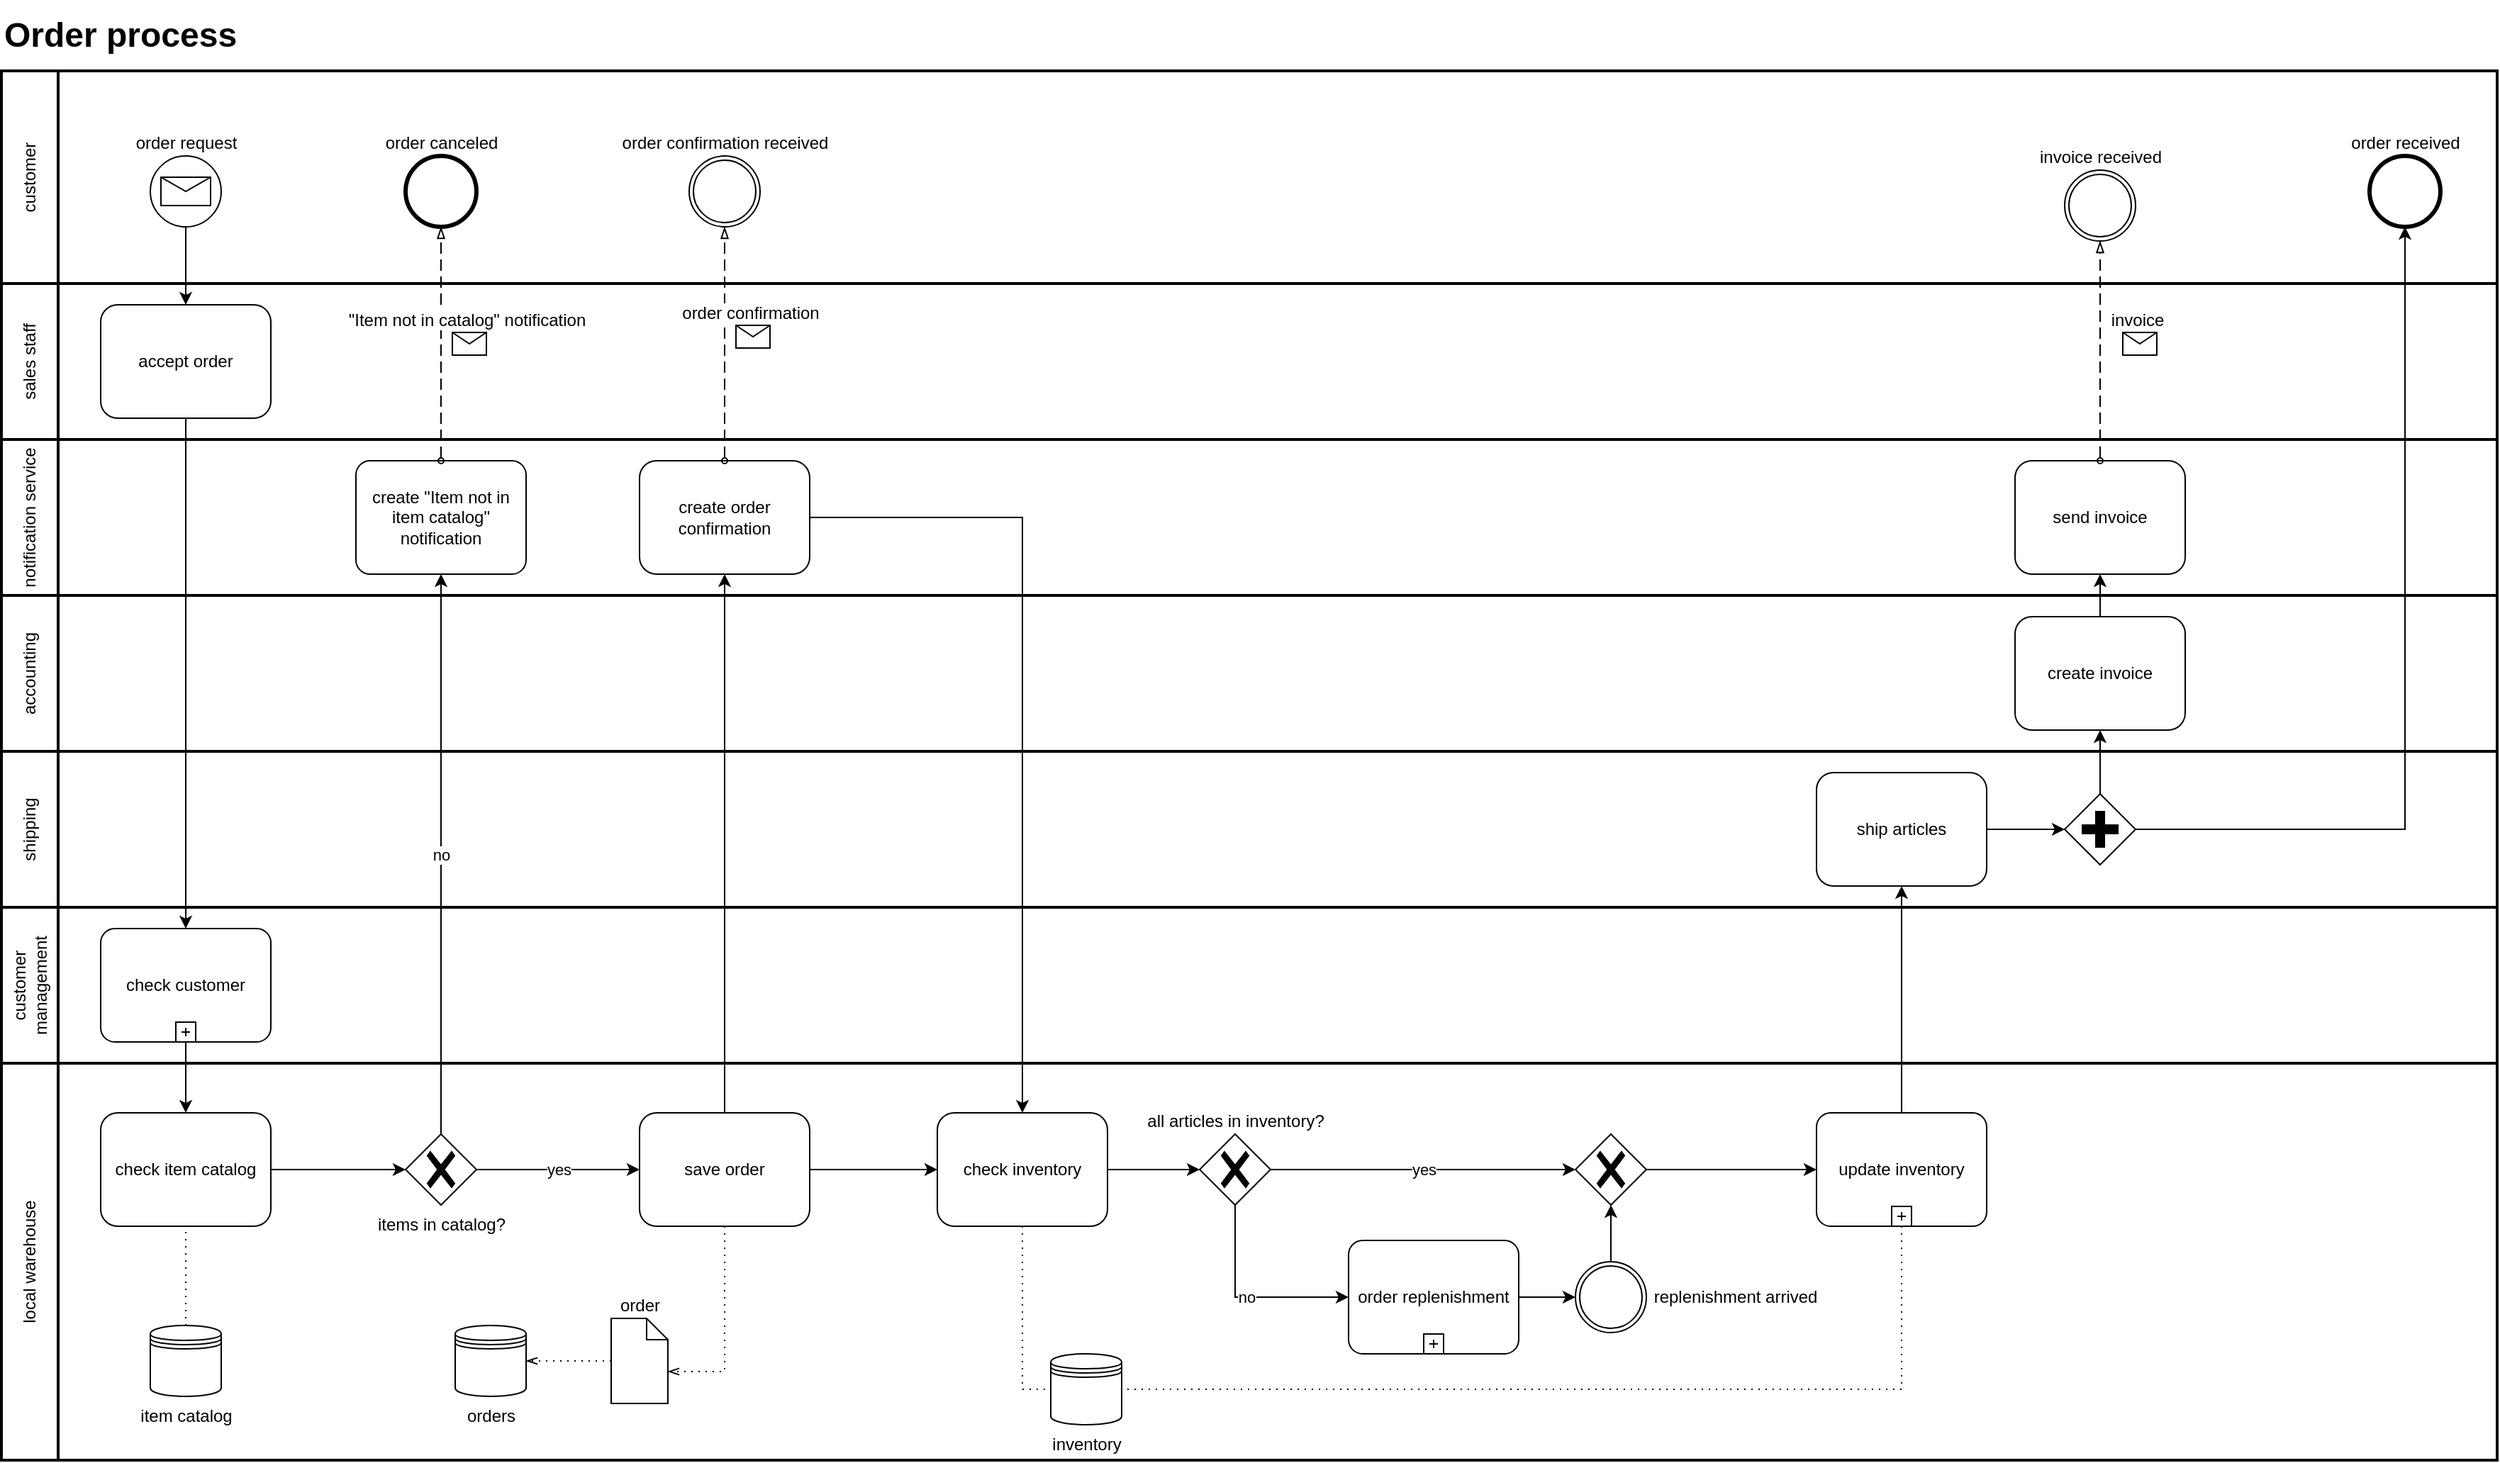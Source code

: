 <mxfile version="23.1.5" type="device">
  <diagram name="Page-1" id="hzpra2lofDzAdFRERjlR">
    <mxGraphModel dx="2333" dy="1380" grid="1" gridSize="10" guides="1" tooltips="1" connect="1" arrows="1" fold="1" page="1" pageScale="1" pageWidth="827" pageHeight="1169" math="0" shadow="0">
      <root>
        <mxCell id="0" />
        <mxCell id="1" parent="0" />
        <mxCell id="yxxhoaD4eO6ZaPYa3Uak-2" value="accounting" style="swimlane;html=1;startSize=40;fontStyle=0;collapsible=0;horizontal=0;swimlaneLine=1;swimlaneFillColor=#ffffff;strokeWidth=2;whiteSpace=wrap;" parent="1" vertex="1">
          <mxGeometry x="30" y="540" width="1760" height="110" as="geometry" />
        </mxCell>
        <mxCell id="qseJRWOYaKlsRWUmHyyh-34" value="create invoice" style="html=1;whiteSpace=wrap;rounded=1;" parent="yxxhoaD4eO6ZaPYa3Uak-2" vertex="1">
          <mxGeometry x="1420" y="15" width="120" height="80" as="geometry" />
        </mxCell>
        <mxCell id="yxxhoaD4eO6ZaPYa3Uak-7" value="customer management" style="swimlane;html=1;startSize=40;fontStyle=0;collapsible=0;horizontal=0;swimlaneLine=1;swimlaneFillColor=#ffffff;strokeWidth=2;whiteSpace=wrap;" parent="1" vertex="1">
          <mxGeometry x="30" y="760" width="1760" height="110" as="geometry" />
        </mxCell>
        <mxCell id="qseJRWOYaKlsRWUmHyyh-20" value="check customer" style="points=[[0.25,0,0],[0.5,0,0],[0.75,0,0],[1,0.25,0],[1,0.5,0],[1,0.75,0],[0.75,1,0],[0.5,1,0],[0.25,1,0],[0,0.75,0],[0,0.5,0],[0,0.25,0]];shape=mxgraph.bpmn.task;whiteSpace=wrap;rectStyle=rounded;size=10;html=1;container=1;expand=0;collapsible=0;taskMarker=abstract;isLoopSub=1;" parent="yxxhoaD4eO6ZaPYa3Uak-7" vertex="1">
          <mxGeometry x="70" y="15" width="120" height="80" as="geometry" />
        </mxCell>
        <mxCell id="yxxhoaD4eO6ZaPYa3Uak-5" value="shipping" style="swimlane;html=1;startSize=40;fontStyle=0;collapsible=0;horizontal=0;swimlaneLine=1;swimlaneFillColor=#ffffff;strokeWidth=2;whiteSpace=wrap;" parent="1" vertex="1">
          <mxGeometry x="30" y="650" width="1760" height="110" as="geometry" />
        </mxCell>
        <mxCell id="qseJRWOYaKlsRWUmHyyh-18" value="ship articles" style="html=1;whiteSpace=wrap;rounded=1;" parent="yxxhoaD4eO6ZaPYa3Uak-5" vertex="1">
          <mxGeometry x="1280" y="15" width="120" height="80" as="geometry" />
        </mxCell>
        <mxCell id="_lNKXiJvBvEVK6ei5fl--7" value="" style="points=[[0.25,0.25,0],[0.5,0,0],[0.75,0.25,0],[1,0.5,0],[0.75,0.75,0],[0.5,1,0],[0.25,0.75,0],[0,0.5,0]];shape=mxgraph.bpmn.gateway2;html=1;verticalLabelPosition=bottom;labelBackgroundColor=#ffffff;verticalAlign=top;align=center;perimeter=rhombusPerimeter;outlineConnect=0;outline=none;symbol=none;gwType=parallel;" vertex="1" parent="yxxhoaD4eO6ZaPYa3Uak-5">
          <mxGeometry x="1455" y="30" width="50" height="50" as="geometry" />
        </mxCell>
        <mxCell id="_lNKXiJvBvEVK6ei5fl--9" style="edgeStyle=orthogonalEdgeStyle;rounded=0;orthogonalLoop=1;jettySize=auto;html=1;exitX=1;exitY=0.5;exitDx=0;exitDy=0;entryX=0;entryY=0.5;entryDx=0;entryDy=0;entryPerimeter=0;" edge="1" parent="yxxhoaD4eO6ZaPYa3Uak-5" source="qseJRWOYaKlsRWUmHyyh-18" target="_lNKXiJvBvEVK6ei5fl--7">
          <mxGeometry relative="1" as="geometry" />
        </mxCell>
        <mxCell id="yxxhoaD4eO6ZaPYa3Uak-1" value="notification service" style="swimlane;html=1;startSize=40;fontStyle=0;collapsible=0;horizontal=0;swimlaneLine=1;swimlaneFillColor=#ffffff;strokeWidth=2;whiteSpace=wrap;" parent="1" vertex="1">
          <mxGeometry x="30" y="430" width="1760" height="110" as="geometry" />
        </mxCell>
        <mxCell id="qseJRWOYaKlsRWUmHyyh-61" value="create &quot;Item not in item catalog&quot; notification" style="points=[[0.25,0,0],[0.5,0,0],[0.75,0,0],[1,0.25,0],[1,0.5,0],[1,0.75,0],[0.75,1,0],[0.5,1,0],[0.25,1,0],[0,0.75,0],[0,0.5,0],[0,0.25,0]];shape=mxgraph.bpmn.task;whiteSpace=wrap;rectStyle=rounded;size=10;html=1;container=1;expand=0;collapsible=0;taskMarker=abstract;" parent="yxxhoaD4eO6ZaPYa3Uak-1" vertex="1">
          <mxGeometry x="250" y="15" width="120" height="80" as="geometry" />
        </mxCell>
        <mxCell id="qseJRWOYaKlsRWUmHyyh-46" value="create order confirmation" style="shape=ext;rounded=1;html=1;whiteSpace=wrap;" parent="yxxhoaD4eO6ZaPYa3Uak-1" vertex="1">
          <mxGeometry x="450" y="15" width="120" height="80" as="geometry" />
        </mxCell>
        <mxCell id="yxxhoaD4eO6ZaPYa3Uak-3" value="send invoice" style="html=1;whiteSpace=wrap;rounded=1;" parent="yxxhoaD4eO6ZaPYa3Uak-1" vertex="1">
          <mxGeometry x="1420" y="15" width="120" height="80" as="geometry" />
        </mxCell>
        <mxCell id="qseJRWOYaKlsRWUmHyyh-8" value="local warehouse" style="swimlane;html=1;startSize=40;fontStyle=0;collapsible=0;horizontal=0;swimlaneLine=1;swimlaneFillColor=#ffffff;strokeWidth=2;whiteSpace=wrap;" parent="1" vertex="1">
          <mxGeometry x="30" y="870" width="1760" height="280" as="geometry" />
        </mxCell>
        <mxCell id="yxxhoaD4eO6ZaPYa3Uak-17" value="" style="edgeStyle=orthogonalEdgeStyle;rounded=0;orthogonalLoop=1;jettySize=auto;html=1;" parent="qseJRWOYaKlsRWUmHyyh-8" source="qseJRWOYaKlsRWUmHyyh-10" target="qseJRWOYaKlsRWUmHyyh-12" edge="1">
          <mxGeometry relative="1" as="geometry" />
        </mxCell>
        <mxCell id="qseJRWOYaKlsRWUmHyyh-10" value="save order" style="shape=ext;rounded=1;html=1;whiteSpace=wrap;" parent="qseJRWOYaKlsRWUmHyyh-8" vertex="1">
          <mxGeometry x="450" y="35" width="120" height="80" as="geometry" />
        </mxCell>
        <mxCell id="qseJRWOYaKlsRWUmHyyh-11" value="" style="edgeStyle=orthogonalEdgeStyle;rounded=0;orthogonalLoop=1;jettySize=auto;html=1;" parent="qseJRWOYaKlsRWUmHyyh-8" source="qseJRWOYaKlsRWUmHyyh-12" target="qseJRWOYaKlsRWUmHyyh-21" edge="1">
          <mxGeometry relative="1" as="geometry" />
        </mxCell>
        <mxCell id="qseJRWOYaKlsRWUmHyyh-12" value="check inventory" style="shape=ext;rounded=1;html=1;whiteSpace=wrap;" parent="qseJRWOYaKlsRWUmHyyh-8" vertex="1">
          <mxGeometry x="660" y="35" width="120" height="80" as="geometry" />
        </mxCell>
        <mxCell id="yxxhoaD4eO6ZaPYa3Uak-12" value="" style="edgeStyle=orthogonalEdgeStyle;rounded=0;orthogonalLoop=1;jettySize=auto;html=1;" parent="qseJRWOYaKlsRWUmHyyh-8" source="qseJRWOYaKlsRWUmHyyh-14" target="qseJRWOYaKlsRWUmHyyh-16" edge="1">
          <mxGeometry relative="1" as="geometry" />
        </mxCell>
        <mxCell id="qseJRWOYaKlsRWUmHyyh-14" value="check item catalog" style="shape=ext;rounded=1;html=1;whiteSpace=wrap;" parent="qseJRWOYaKlsRWUmHyyh-8" vertex="1">
          <mxGeometry x="70" y="35" width="120" height="80" as="geometry" />
        </mxCell>
        <mxCell id="qseJRWOYaKlsRWUmHyyh-15" value="item catalog" style="shape=datastore;html=1;labelPosition=center;verticalLabelPosition=bottom;align=center;verticalAlign=top;" parent="qseJRWOYaKlsRWUmHyyh-8" vertex="1">
          <mxGeometry x="105" y="185" width="50" height="50" as="geometry" />
        </mxCell>
        <mxCell id="yxxhoaD4eO6ZaPYa3Uak-14" value="yes" style="edgeStyle=orthogonalEdgeStyle;rounded=0;orthogonalLoop=1;jettySize=auto;html=1;" parent="qseJRWOYaKlsRWUmHyyh-8" source="qseJRWOYaKlsRWUmHyyh-16" target="qseJRWOYaKlsRWUmHyyh-10" edge="1">
          <mxGeometry relative="1" as="geometry" />
        </mxCell>
        <mxCell id="qseJRWOYaKlsRWUmHyyh-16" value="items in catalog?" style="points=[[0.25,0.25,0],[0.5,0,0],[0.75,0.25,0],[1,0.5,0],[0.75,0.75,0],[0.5,1,0],[0.25,0.75,0],[0,0.5,0]];shape=mxgraph.bpmn.gateway2;html=1;verticalLabelPosition=bottom;labelBackgroundColor=#ffffff;verticalAlign=top;align=center;perimeter=rhombusPerimeter;outlineConnect=0;outline=none;symbol=none;gwType=exclusive;labelPosition=center;" parent="qseJRWOYaKlsRWUmHyyh-8" vertex="1">
          <mxGeometry x="285" y="50" width="50" height="50" as="geometry" />
        </mxCell>
        <mxCell id="_lNKXiJvBvEVK6ei5fl--1" value="yes" style="edgeStyle=orthogonalEdgeStyle;rounded=0;orthogonalLoop=1;jettySize=auto;html=1;exitX=1;exitY=0.5;exitDx=0;exitDy=0;exitPerimeter=0;" edge="1" parent="qseJRWOYaKlsRWUmHyyh-8" source="qseJRWOYaKlsRWUmHyyh-21" target="qseJRWOYaKlsRWUmHyyh-23">
          <mxGeometry relative="1" as="geometry" />
        </mxCell>
        <mxCell id="qseJRWOYaKlsRWUmHyyh-21" value="all articles in inventory?" style="points=[[0.25,0.25,0],[0.5,0,0],[0.75,0.25,0],[1,0.5,0],[0.75,0.75,0],[0.5,1,0],[0.25,0.75,0],[0,0.5,0]];shape=mxgraph.bpmn.gateway2;html=1;verticalLabelPosition=top;labelBackgroundColor=#ffffff;verticalAlign=bottom;align=center;perimeter=rhombusPerimeter;outlineConnect=0;outline=none;symbol=none;gwType=exclusive;labelPosition=center;" parent="qseJRWOYaKlsRWUmHyyh-8" vertex="1">
          <mxGeometry x="845" y="50" width="50" height="50" as="geometry" />
        </mxCell>
        <mxCell id="qseJRWOYaKlsRWUmHyyh-25" value="order replenishment" style="points=[[0.25,0,0],[0.5,0,0],[0.75,0,0],[1,0.25,0],[1,0.5,0],[1,0.75,0],[0.75,1,0],[0.5,1,0],[0.25,1,0],[0,0.75,0],[0,0.5,0],[0,0.25,0]];shape=mxgraph.bpmn.task;whiteSpace=wrap;rectStyle=rounded;size=10;html=1;container=1;expand=0;collapsible=0;taskMarker=abstract;isLoopSub=1;" parent="qseJRWOYaKlsRWUmHyyh-8" vertex="1">
          <mxGeometry x="950" y="125" width="120" height="80" as="geometry" />
        </mxCell>
        <mxCell id="qseJRWOYaKlsRWUmHyyh-26" value="no" style="edgeStyle=orthogonalEdgeStyle;rounded=0;html=1;jettySize=auto;orthogonalLoop=1;entryX=0;entryY=0.5;entryDx=0;entryDy=0;entryPerimeter=0;exitX=0.5;exitY=1;exitDx=0;exitDy=0;exitPerimeter=0;" parent="qseJRWOYaKlsRWUmHyyh-8" source="qseJRWOYaKlsRWUmHyyh-21" target="qseJRWOYaKlsRWUmHyyh-25" edge="1">
          <mxGeometry relative="1" as="geometry">
            <mxPoint x="880" y="100" as="sourcePoint" />
            <mxPoint x="415" y="520.0" as="targetPoint" />
            <Array as="points" />
          </mxGeometry>
        </mxCell>
        <mxCell id="qseJRWOYaKlsRWUmHyyh-28" value="&amp;nbsp;replenishment arrived" style="points=[[0.145,0.145,0],[0.5,0,0],[0.855,0.145,0],[1,0.5,0],[0.855,0.855,0],[0.5,1,0],[0.145,0.855,0],[0,0.5,0]];shape=mxgraph.bpmn.event;html=1;verticalLabelPosition=middle;labelBackgroundColor=#ffffff;verticalAlign=middle;align=left;perimeter=ellipsePerimeter;outlineConnect=0;aspect=fixed;outline=throwing;symbol=general;labelPosition=right;" parent="qseJRWOYaKlsRWUmHyyh-8" vertex="1">
          <mxGeometry x="1110" y="140" width="50" height="50" as="geometry" />
        </mxCell>
        <mxCell id="qseJRWOYaKlsRWUmHyyh-29" style="edgeStyle=orthogonalEdgeStyle;rounded=0;html=1;jettySize=auto;orthogonalLoop=1;exitX=1;exitY=0.5;exitDx=0;exitDy=0;exitPerimeter=0;entryX=0;entryY=0.5;entryDx=0;entryDy=0;entryPerimeter=0;" parent="qseJRWOYaKlsRWUmHyyh-8" source="qseJRWOYaKlsRWUmHyyh-25" target="qseJRWOYaKlsRWUmHyyh-28" edge="1">
          <mxGeometry relative="1" as="geometry">
            <mxPoint x="550" y="680" as="sourcePoint" />
            <mxPoint x="595" y="865" as="targetPoint" />
          </mxGeometry>
        </mxCell>
        <mxCell id="qseJRWOYaKlsRWUmHyyh-35" value="update inventory" style="points=[[0.25,0,0],[0.5,0,0],[0.75,0,0],[1,0.25,0],[1,0.5,0],[1,0.75,0],[0.75,1,0],[0.5,1,0],[0.25,1,0],[0,0.75,0],[0,0.5,0],[0,0.25,0]];shape=mxgraph.bpmn.task;whiteSpace=wrap;rectStyle=rounded;size=10;html=1;container=1;expand=0;collapsible=0;taskMarker=abstract;isLoopSub=1;" parent="qseJRWOYaKlsRWUmHyyh-8" vertex="1">
          <mxGeometry x="1280" y="35" width="120" height="80" as="geometry" />
        </mxCell>
        <mxCell id="qseJRWOYaKlsRWUmHyyh-36" value="orders" style="shape=datastore;html=1;labelPosition=center;verticalLabelPosition=bottom;align=center;verticalAlign=top;" parent="qseJRWOYaKlsRWUmHyyh-8" vertex="1">
          <mxGeometry x="320" y="185" width="50" height="50" as="geometry" />
        </mxCell>
        <mxCell id="qseJRWOYaKlsRWUmHyyh-37" value="order" style="shape=mxgraph.bpmn.data;labelPosition=center;verticalLabelPosition=top;align=center;verticalAlign=bottom;size=15;html=1;" parent="qseJRWOYaKlsRWUmHyyh-8" vertex="1">
          <mxGeometry x="430" y="180" width="40" height="60" as="geometry" />
        </mxCell>
        <mxCell id="qseJRWOYaKlsRWUmHyyh-49" value="" style="edgeStyle=elbowEdgeStyle;fontSize=12;html=1;endFill=0;startFill=0;endSize=6;startSize=6;dashed=1;dashPattern=1 4;endArrow=none;startArrow=none;rounded=0;exitX=0.5;exitY=0;exitDx=0;exitDy=0;entryX=0.5;entryY=1;entryDx=0;entryDy=0;" parent="qseJRWOYaKlsRWUmHyyh-8" source="qseJRWOYaKlsRWUmHyyh-15" target="qseJRWOYaKlsRWUmHyyh-14" edge="1">
          <mxGeometry width="160" relative="1" as="geometry">
            <mxPoint x="260" y="-30" as="sourcePoint" />
            <mxPoint x="150" y="-130" as="targetPoint" />
          </mxGeometry>
        </mxCell>
        <mxCell id="qseJRWOYaKlsRWUmHyyh-66" value="inventory" style="shape=datastore;html=1;labelPosition=center;verticalLabelPosition=bottom;align=center;verticalAlign=top;" parent="qseJRWOYaKlsRWUmHyyh-8" vertex="1">
          <mxGeometry x="740" y="205" width="50" height="50" as="geometry" />
        </mxCell>
        <mxCell id="qseJRWOYaKlsRWUmHyyh-71" value="" style="edgeStyle=elbowEdgeStyle;fontSize=12;html=1;endFill=0;startFill=0;endSize=6;startSize=6;dashed=1;dashPattern=1 4;endArrow=none;startArrow=none;rounded=0;entryX=0;entryY=0.5;entryDx=0;entryDy=0;exitX=0.5;exitY=1;exitDx=0;exitDy=0;labelPosition=left;verticalLabelPosition=middle;align=right;verticalAlign=middle;" parent="qseJRWOYaKlsRWUmHyyh-8" source="qseJRWOYaKlsRWUmHyyh-12" target="qseJRWOYaKlsRWUmHyyh-66" edge="1">
          <mxGeometry width="160" relative="1" as="geometry">
            <mxPoint x="760" y="110" as="sourcePoint" />
            <mxPoint x="950" y="80" as="targetPoint" />
            <Array as="points">
              <mxPoint x="720" y="170" />
            </Array>
          </mxGeometry>
        </mxCell>
        <mxCell id="qseJRWOYaKlsRWUmHyyh-72" value="" style="edgeStyle=elbowEdgeStyle;fontSize=12;html=1;endFill=0;startFill=0;endSize=6;startSize=6;dashed=1;dashPattern=1 4;endArrow=none;startArrow=none;rounded=0;exitX=0.5;exitY=1;exitDx=0;exitDy=0;exitPerimeter=0;entryX=1;entryY=0.5;entryDx=0;entryDy=0;" parent="qseJRWOYaKlsRWUmHyyh-8" source="qseJRWOYaKlsRWUmHyyh-35" target="qseJRWOYaKlsRWUmHyyh-66" edge="1">
          <mxGeometry width="160" relative="1" as="geometry">
            <mxPoint x="890" y="80" as="sourcePoint" />
            <mxPoint x="1170" y="80" as="targetPoint" />
            <Array as="points">
              <mxPoint x="1340" y="180" />
              <mxPoint x="1320" y="240" />
              <mxPoint x="1460" y="160" />
            </Array>
          </mxGeometry>
        </mxCell>
        <mxCell id="yxxhoaD4eO6ZaPYa3Uak-15" value="" style="edgeStyle=elbowEdgeStyle;fontSize=12;html=1;endFill=0;startFill=0;endSize=6;startSize=6;dashed=1;dashPattern=1 4;endArrow=openThin;startArrow=none;rounded=0;exitX=0.5;exitY=1;exitDx=0;exitDy=0;entryX=0;entryY=0;entryDx=40;entryDy=37.5;entryPerimeter=0;" parent="qseJRWOYaKlsRWUmHyyh-8" source="qseJRWOYaKlsRWUmHyyh-10" target="qseJRWOYaKlsRWUmHyyh-37" edge="1">
          <mxGeometry width="160" relative="1" as="geometry">
            <mxPoint x="530" y="170" as="sourcePoint" />
            <mxPoint x="690" y="170" as="targetPoint" />
            <Array as="points">
              <mxPoint x="510" y="170" />
            </Array>
          </mxGeometry>
        </mxCell>
        <mxCell id="yxxhoaD4eO6ZaPYa3Uak-16" value="" style="edgeStyle=elbowEdgeStyle;fontSize=12;html=1;endFill=0;startFill=0;endSize=6;startSize=6;dashed=1;dashPattern=1 4;endArrow=openThin;startArrow=none;rounded=0;exitX=0;exitY=0.5;exitDx=0;exitDy=0;exitPerimeter=0;entryX=1;entryY=0.5;entryDx=0;entryDy=0;" parent="qseJRWOYaKlsRWUmHyyh-8" source="qseJRWOYaKlsRWUmHyyh-37" target="qseJRWOYaKlsRWUmHyyh-36" edge="1">
          <mxGeometry width="160" relative="1" as="geometry">
            <mxPoint x="170" y="220" as="sourcePoint" />
            <mxPoint x="370" y="240" as="targetPoint" />
          </mxGeometry>
        </mxCell>
        <mxCell id="qseJRWOYaKlsRWUmHyyh-23" value="" style="points=[[0.25,0.25,0],[0.5,0,0],[0.75,0.25,0],[1,0.5,0],[0.75,0.75,0],[0.5,1,0],[0.25,0.75,0],[0,0.5,0]];shape=mxgraph.bpmn.gateway2;html=1;verticalLabelPosition=top;labelBackgroundColor=#ffffff;verticalAlign=bottom;align=center;perimeter=rhombusPerimeter;outlineConnect=0;outline=none;symbol=none;gwType=exclusive;labelPosition=center;" parent="qseJRWOYaKlsRWUmHyyh-8" vertex="1">
          <mxGeometry x="1110" y="50" width="50" height="50" as="geometry" />
        </mxCell>
        <mxCell id="qseJRWOYaKlsRWUmHyyh-27" value="" style="edgeStyle=orthogonalEdgeStyle;rounded=0;orthogonalLoop=1;jettySize=auto;html=1;exitX=0.5;exitY=0;exitDx=0;exitDy=0;exitPerimeter=0;entryX=0.5;entryY=1;entryDx=0;entryDy=0;entryPerimeter=0;" parent="qseJRWOYaKlsRWUmHyyh-8" source="qseJRWOYaKlsRWUmHyyh-28" target="qseJRWOYaKlsRWUmHyyh-23" edge="1">
          <mxGeometry relative="1" as="geometry" />
        </mxCell>
        <mxCell id="_lNKXiJvBvEVK6ei5fl--2" style="edgeStyle=orthogonalEdgeStyle;rounded=0;orthogonalLoop=1;jettySize=auto;html=1;exitX=1;exitY=0.5;exitDx=0;exitDy=0;exitPerimeter=0;entryX=0;entryY=0.5;entryDx=0;entryDy=0;entryPerimeter=0;" edge="1" parent="qseJRWOYaKlsRWUmHyyh-8" source="qseJRWOYaKlsRWUmHyyh-23" target="qseJRWOYaKlsRWUmHyyh-35">
          <mxGeometry relative="1" as="geometry" />
        </mxCell>
        <mxCell id="qseJRWOYaKlsRWUmHyyh-1" value="sales staff" style="swimlane;html=1;startSize=40;fontStyle=0;collapsible=0;horizontal=0;swimlaneLine=1;swimlaneFillColor=#ffffff;strokeWidth=2;whiteSpace=wrap;" parent="1" vertex="1">
          <mxGeometry x="30" y="320" width="1760" height="110" as="geometry" />
        </mxCell>
        <mxCell id="qseJRWOYaKlsRWUmHyyh-2" value="accept order" style="shape=ext;rounded=1;html=1;whiteSpace=wrap;" parent="qseJRWOYaKlsRWUmHyyh-1" vertex="1">
          <mxGeometry x="70" y="15" width="120" height="80" as="geometry" />
        </mxCell>
        <mxCell id="qseJRWOYaKlsRWUmHyyh-3" value="customer" style="swimlane;html=1;startSize=40;fontStyle=0;collapsible=0;horizontal=0;swimlaneLine=1;swimlaneFillColor=#ffffff;strokeWidth=2;whiteSpace=wrap;" parent="1" vertex="1">
          <mxGeometry x="30" y="170" width="1760" height="150" as="geometry" />
        </mxCell>
        <mxCell id="qseJRWOYaKlsRWUmHyyh-4" value="order request" style="points=[[0.145,0.145,0],[0.5,0,0],[0.855,0.145,0],[1,0.5,0],[0.855,0.855,0],[0.5,1,0],[0.145,0.855,0],[0,0.5,0]];shape=mxgraph.bpmn.event;html=1;verticalLabelPosition=top;labelBackgroundColor=#ffffff;verticalAlign=bottom;align=center;perimeter=ellipsePerimeter;outlineConnect=0;aspect=fixed;outline=standard;symbol=message;labelPosition=center;" parent="qseJRWOYaKlsRWUmHyyh-3" vertex="1">
          <mxGeometry x="105" y="60" width="50" height="50" as="geometry" />
        </mxCell>
        <mxCell id="qseJRWOYaKlsRWUmHyyh-5" value="order confirmation received" style="points=[[0.145,0.145,0],[0.5,0,0],[0.855,0.145,0],[1,0.5,0],[0.855,0.855,0],[0.5,1,0],[0.145,0.855,0],[0,0.5,0]];shape=mxgraph.bpmn.event;html=1;verticalLabelPosition=top;labelBackgroundColor=#ffffff;verticalAlign=bottom;align=center;perimeter=ellipsePerimeter;outlineConnect=0;aspect=fixed;outline=throwing;symbol=general;labelPosition=center;" parent="qseJRWOYaKlsRWUmHyyh-3" vertex="1">
          <mxGeometry x="485" y="60" width="50" height="50" as="geometry" />
        </mxCell>
        <mxCell id="qseJRWOYaKlsRWUmHyyh-6" value="invoice received" style="points=[[0.145,0.145,0],[0.5,0,0],[0.855,0.145,0],[1,0.5,0],[0.855,0.855,0],[0.5,1,0],[0.145,0.855,0],[0,0.5,0]];shape=mxgraph.bpmn.event;html=1;verticalLabelPosition=top;labelBackgroundColor=#ffffff;verticalAlign=bottom;align=center;perimeter=ellipsePerimeter;outlineConnect=0;aspect=fixed;outline=throwing;symbol=general;labelPosition=center;" parent="qseJRWOYaKlsRWUmHyyh-3" vertex="1">
          <mxGeometry x="1455" y="70" width="50" height="50" as="geometry" />
        </mxCell>
        <mxCell id="qseJRWOYaKlsRWUmHyyh-7" value="order received" style="points=[[0.145,0.145,0],[0.5,0,0],[0.855,0.145,0],[1,0.5,0],[0.855,0.855,0],[0.5,1,0],[0.145,0.855,0],[0,0.5,0]];shape=mxgraph.bpmn.event;html=1;verticalLabelPosition=top;labelBackgroundColor=#ffffff;verticalAlign=bottom;align=center;perimeter=ellipsePerimeter;outlineConnect=0;aspect=fixed;outline=end;symbol=terminate2;labelPosition=center;" parent="qseJRWOYaKlsRWUmHyyh-3" vertex="1">
          <mxGeometry x="1670" y="60" width="50" height="50" as="geometry" />
        </mxCell>
        <mxCell id="qseJRWOYaKlsRWUmHyyh-63" value="order canceled" style="points=[[0.145,0.145,0],[0.5,0,0],[0.855,0.145,0],[1,0.5,0],[0.855,0.855,0],[0.5,1,0],[0.145,0.855,0],[0,0.5,0]];shape=mxgraph.bpmn.event;html=1;verticalLabelPosition=top;labelBackgroundColor=#ffffff;verticalAlign=bottom;align=center;perimeter=ellipsePerimeter;outlineConnect=0;aspect=fixed;outline=end;symbol=terminate2;labelPosition=center;" parent="qseJRWOYaKlsRWUmHyyh-3" vertex="1">
          <mxGeometry x="285" y="60" width="50" height="50" as="geometry" />
        </mxCell>
        <mxCell id="qseJRWOYaKlsRWUmHyyh-50" style="edgeStyle=orthogonalEdgeStyle;rounded=0;orthogonalLoop=1;jettySize=auto;html=1;exitX=0.5;exitY=1;exitDx=0;exitDy=0;exitPerimeter=0;entryX=0.5;entryY=0;entryDx=0;entryDy=0;" parent="1" source="qseJRWOYaKlsRWUmHyyh-4" target="qseJRWOYaKlsRWUmHyyh-2" edge="1">
          <mxGeometry relative="1" as="geometry" />
        </mxCell>
        <mxCell id="qseJRWOYaKlsRWUmHyyh-54" value="" style="endArrow=blockThin;html=1;labelPosition=center;verticalLabelPosition=top;align=center;verticalAlign=bottom;dashed=1;dashPattern=8 4;endFill=0;startArrow=oval;startFill=0;endSize=6;startSize=4;rounded=0;entryX=0.5;entryY=1;entryDx=0;entryDy=0;entryPerimeter=0;exitX=0.5;exitY=0;exitDx=0;exitDy=0;" parent="1" source="yxxhoaD4eO6ZaPYa3Uak-3" target="qseJRWOYaKlsRWUmHyyh-6" edge="1">
          <mxGeometry x="0.429" y="-10" relative="1" as="geometry">
            <mxPoint x="1480" y="550" as="sourcePoint" />
            <mxPoint x="1190" y="570" as="targetPoint" />
            <mxPoint as="offset" />
          </mxGeometry>
        </mxCell>
        <mxCell id="qseJRWOYaKlsRWUmHyyh-55" value="invoice" style="shape=message;html=1;outlineConnect=0;labelPosition=center;verticalLabelPosition=top;align=center;verticalAlign=bottom;spacingRight=5;labelBackgroundColor=#ffffff;" parent="qseJRWOYaKlsRWUmHyyh-54" vertex="1">
          <mxGeometry width="24" height="16" relative="1" as="geometry">
            <mxPoint x="16" y="-13" as="offset" />
          </mxGeometry>
        </mxCell>
        <mxCell id="qseJRWOYaKlsRWUmHyyh-58" value="Order process" style="text;html=1;align=left;verticalAlign=middle;whiteSpace=wrap;rounded=0;fontSize=24;fontStyle=1" parent="1" vertex="1">
          <mxGeometry x="30" y="120" width="200" height="50" as="geometry" />
        </mxCell>
        <mxCell id="qseJRWOYaKlsRWUmHyyh-73" value="" style="endArrow=blockThin;html=1;labelPosition=left;verticalLabelPosition=middle;align=right;verticalAlign=middle;dashed=1;dashPattern=8 4;endFill=0;startArrow=oval;startFill=0;endSize=6;startSize=4;rounded=0;entryX=0.5;entryY=1;entryDx=0;entryDy=0;entryPerimeter=0;exitX=0.5;exitY=0;exitDx=0;exitDy=0;exitPerimeter=0;" parent="1" source="qseJRWOYaKlsRWUmHyyh-61" target="qseJRWOYaKlsRWUmHyyh-63" edge="1">
          <mxGeometry relative="1" as="geometry">
            <mxPoint x="425" y="510" as="sourcePoint" />
            <mxPoint x="423" y="310" as="targetPoint" />
          </mxGeometry>
        </mxCell>
        <mxCell id="qseJRWOYaKlsRWUmHyyh-74" value="&quot;Item not in catalog&quot; notification" style="shape=message;html=1;outlineConnect=0;labelPosition=center;verticalLabelPosition=top;align=center;verticalAlign=bottom;spacingRight=5;labelBackgroundColor=#ffffff;" parent="qseJRWOYaKlsRWUmHyyh-73" vertex="1">
          <mxGeometry width="24" height="16" relative="1" as="geometry">
            <mxPoint x="8" y="-8" as="offset" />
          </mxGeometry>
        </mxCell>
        <mxCell id="qseJRWOYaKlsRWUmHyyh-9" value="" style="edgeStyle=orthogonalEdgeStyle;rounded=0;orthogonalLoop=1;jettySize=auto;html=1;" parent="1" source="qseJRWOYaKlsRWUmHyyh-10" target="qseJRWOYaKlsRWUmHyyh-46" edge="1">
          <mxGeometry relative="1" as="geometry" />
        </mxCell>
        <mxCell id="qseJRWOYaKlsRWUmHyyh-45" value="" style="edgeStyle=orthogonalEdgeStyle;rounded=0;orthogonalLoop=1;jettySize=auto;html=1;exitX=1;exitY=0.5;exitDx=0;exitDy=0;" parent="1" source="qseJRWOYaKlsRWUmHyyh-46" target="qseJRWOYaKlsRWUmHyyh-12" edge="1">
          <mxGeometry relative="1" as="geometry" />
        </mxCell>
        <mxCell id="yxxhoaD4eO6ZaPYa3Uak-10" style="edgeStyle=orthogonalEdgeStyle;rounded=0;orthogonalLoop=1;jettySize=auto;html=1;exitX=0.5;exitY=1;exitDx=0;exitDy=0;entryX=0.5;entryY=0;entryDx=0;entryDy=0;entryPerimeter=0;" parent="1" source="qseJRWOYaKlsRWUmHyyh-2" target="qseJRWOYaKlsRWUmHyyh-20" edge="1">
          <mxGeometry relative="1" as="geometry" />
        </mxCell>
        <mxCell id="yxxhoaD4eO6ZaPYa3Uak-11" style="edgeStyle=orthogonalEdgeStyle;rounded=0;orthogonalLoop=1;jettySize=auto;html=1;exitX=0.5;exitY=1;exitDx=0;exitDy=0;exitPerimeter=0;entryX=0.5;entryY=0;entryDx=0;entryDy=0;" parent="1" source="qseJRWOYaKlsRWUmHyyh-20" target="qseJRWOYaKlsRWUmHyyh-14" edge="1">
          <mxGeometry relative="1" as="geometry" />
        </mxCell>
        <mxCell id="yxxhoaD4eO6ZaPYa3Uak-13" value="no" style="edgeStyle=orthogonalEdgeStyle;rounded=0;orthogonalLoop=1;jettySize=auto;html=1;exitX=0.5;exitY=0;exitDx=0;exitDy=0;exitPerimeter=0;entryX=0.5;entryY=1;entryDx=0;entryDy=0;entryPerimeter=0;" parent="1" source="qseJRWOYaKlsRWUmHyyh-16" target="qseJRWOYaKlsRWUmHyyh-61" edge="1">
          <mxGeometry relative="1" as="geometry" />
        </mxCell>
        <mxCell id="qseJRWOYaKlsRWUmHyyh-52" value="" style="endArrow=blockThin;html=1;labelPosition=center;verticalLabelPosition=top;align=center;verticalAlign=bottom;dashed=1;dashPattern=8 4;endFill=0;startArrow=oval;startFill=0;endSize=6;startSize=4;rounded=0;entryX=0.5;entryY=1;entryDx=0;entryDy=0;entryPerimeter=0;exitX=0.5;exitY=0;exitDx=0;exitDy=0;" parent="1" source="qseJRWOYaKlsRWUmHyyh-46" target="qseJRWOYaKlsRWUmHyyh-5" edge="1">
          <mxGeometry x="0.065" relative="1" as="geometry">
            <mxPoint x="537.5" y="445" as="sourcePoint" />
            <mxPoint x="532.5" y="280" as="targetPoint" />
            <mxPoint as="offset" />
          </mxGeometry>
        </mxCell>
        <mxCell id="qseJRWOYaKlsRWUmHyyh-53" value="order confirmation" style="shape=message;html=1;outlineConnect=0;labelPosition=center;verticalLabelPosition=top;align=center;verticalAlign=bottom;spacingRight=5;labelBackgroundColor=#ffffff;" parent="qseJRWOYaKlsRWUmHyyh-52" vertex="1">
          <mxGeometry width="24" height="16" relative="1" as="geometry">
            <mxPoint x="8" y="-13" as="offset" />
          </mxGeometry>
        </mxCell>
        <mxCell id="_lNKXiJvBvEVK6ei5fl--3" style="edgeStyle=orthogonalEdgeStyle;rounded=0;orthogonalLoop=1;jettySize=auto;html=1;exitX=0.5;exitY=0;exitDx=0;exitDy=0;exitPerimeter=0;entryX=0.5;entryY=1;entryDx=0;entryDy=0;" edge="1" parent="1" source="qseJRWOYaKlsRWUmHyyh-35" target="qseJRWOYaKlsRWUmHyyh-18">
          <mxGeometry relative="1" as="geometry" />
        </mxCell>
        <mxCell id="_lNKXiJvBvEVK6ei5fl--15" style="edgeStyle=orthogonalEdgeStyle;rounded=0;orthogonalLoop=1;jettySize=auto;html=1;exitX=0.5;exitY=0;exitDx=0;exitDy=0;exitPerimeter=0;entryX=0.5;entryY=1;entryDx=0;entryDy=0;" edge="1" parent="1" source="_lNKXiJvBvEVK6ei5fl--7" target="qseJRWOYaKlsRWUmHyyh-34">
          <mxGeometry relative="1" as="geometry" />
        </mxCell>
        <mxCell id="_lNKXiJvBvEVK6ei5fl--17" style="edgeStyle=orthogonalEdgeStyle;rounded=0;orthogonalLoop=1;jettySize=auto;html=1;exitX=0.5;exitY=0;exitDx=0;exitDy=0;entryX=0.5;entryY=1;entryDx=0;entryDy=0;" edge="1" parent="1" source="qseJRWOYaKlsRWUmHyyh-34" target="yxxhoaD4eO6ZaPYa3Uak-3">
          <mxGeometry relative="1" as="geometry" />
        </mxCell>
        <mxCell id="_lNKXiJvBvEVK6ei5fl--19" style="edgeStyle=orthogonalEdgeStyle;rounded=0;orthogonalLoop=1;jettySize=auto;html=1;exitX=1;exitY=0.5;exitDx=0;exitDy=0;exitPerimeter=0;entryX=0.5;entryY=1;entryDx=0;entryDy=0;entryPerimeter=0;" edge="1" parent="1" source="_lNKXiJvBvEVK6ei5fl--7" target="qseJRWOYaKlsRWUmHyyh-7">
          <mxGeometry relative="1" as="geometry" />
        </mxCell>
      </root>
    </mxGraphModel>
  </diagram>
</mxfile>

